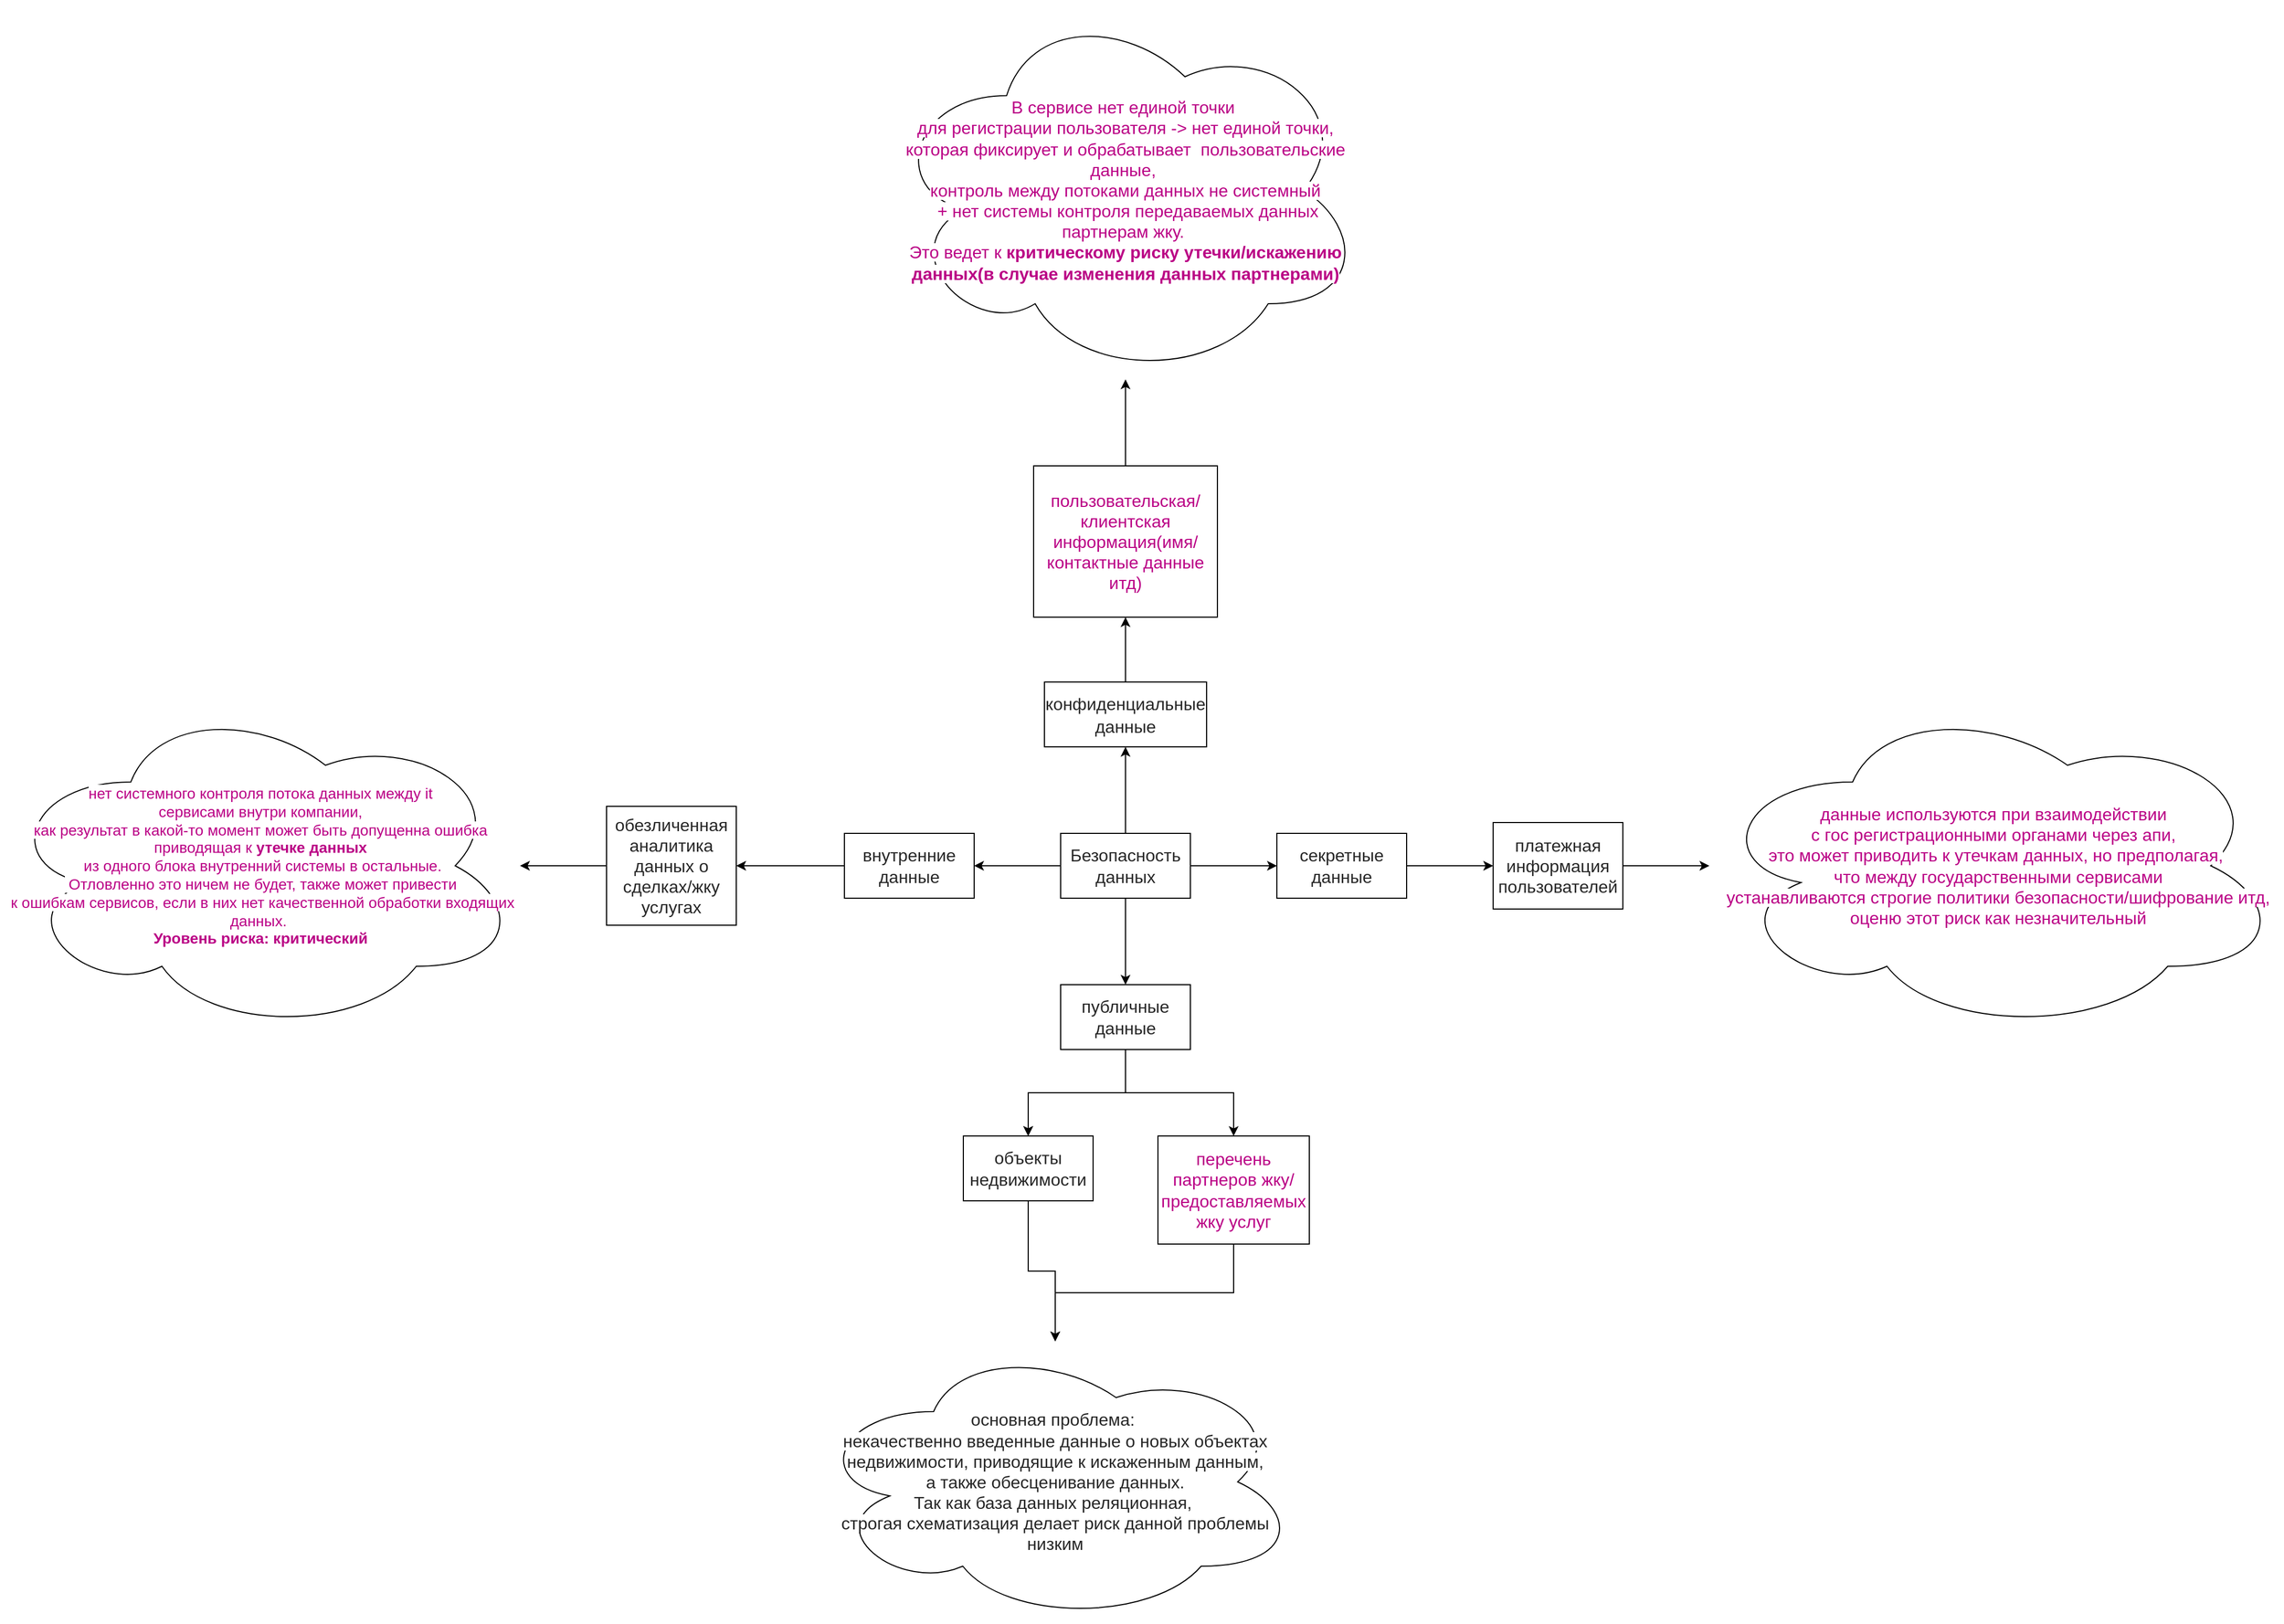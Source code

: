 <mxfile version="27.1.5">
  <diagram name="Страница — 1" id="r3x8Q5eOp7jP67QgiU96">
    <mxGraphModel dx="4536" dy="3672" grid="1" gridSize="10" guides="1" tooltips="1" connect="1" arrows="1" fold="1" page="1" pageScale="1" pageWidth="827" pageHeight="1169" math="0" shadow="0">
      <root>
        <mxCell id="0" />
        <mxCell id="1" parent="0" />
        <mxCell id="grHMZDMgPBOYTe_dRCuI-3" value="" style="edgeStyle=orthogonalEdgeStyle;rounded=0;orthogonalLoop=1;jettySize=auto;html=1;" edge="1" parent="1" source="grHMZDMgPBOYTe_dRCuI-1" target="grHMZDMgPBOYTe_dRCuI-2">
          <mxGeometry relative="1" as="geometry" />
        </mxCell>
        <mxCell id="grHMZDMgPBOYTe_dRCuI-5" value="" style="edgeStyle=orthogonalEdgeStyle;rounded=0;orthogonalLoop=1;jettySize=auto;html=1;" edge="1" parent="1" source="grHMZDMgPBOYTe_dRCuI-1" target="grHMZDMgPBOYTe_dRCuI-4">
          <mxGeometry relative="1" as="geometry" />
        </mxCell>
        <mxCell id="grHMZDMgPBOYTe_dRCuI-7" value="" style="edgeStyle=orthogonalEdgeStyle;rounded=0;orthogonalLoop=1;jettySize=auto;html=1;" edge="1" parent="1" source="grHMZDMgPBOYTe_dRCuI-1" target="grHMZDMgPBOYTe_dRCuI-6">
          <mxGeometry relative="1" as="geometry" />
        </mxCell>
        <mxCell id="grHMZDMgPBOYTe_dRCuI-9" value="" style="edgeStyle=orthogonalEdgeStyle;rounded=0;orthogonalLoop=1;jettySize=auto;html=1;" edge="1" parent="1" source="grHMZDMgPBOYTe_dRCuI-1" target="grHMZDMgPBOYTe_dRCuI-8">
          <mxGeometry relative="1" as="geometry" />
        </mxCell>
        <mxCell id="grHMZDMgPBOYTe_dRCuI-1" value="&lt;span style=&quot;caret-color: rgba(0, 0, 0, 0.85); color: rgba(0, 0, 0, 0.85); font-family: &amp;quot;YS Text&amp;quot;, sans-serif; text-align: start; white-space-collapse: preserve; background-color: rgb(255, 255, 255);&quot;&gt;&lt;font style=&quot;font-size: 16px;&quot;&gt;Безопасность данных&lt;/font&gt;&lt;/span&gt;" style="rounded=0;whiteSpace=wrap;html=1;" vertex="1" parent="1">
          <mxGeometry x="350" y="420" width="120" height="60" as="geometry" />
        </mxCell>
        <mxCell id="grHMZDMgPBOYTe_dRCuI-22" value="" style="edgeStyle=orthogonalEdgeStyle;rounded=0;orthogonalLoop=1;jettySize=auto;html=1;" edge="1" parent="1" source="grHMZDMgPBOYTe_dRCuI-2" target="grHMZDMgPBOYTe_dRCuI-21">
          <mxGeometry relative="1" as="geometry" />
        </mxCell>
        <mxCell id="grHMZDMgPBOYTe_dRCuI-2" value="&lt;span style=&quot;caret-color: rgba(0, 0, 0, 0.85); color: rgba(0, 0, 0, 0.85); font-family: &amp;quot;YS Text&amp;quot;, sans-serif; white-space-collapse: preserve-breaks; background-color: rgb(255, 255, 255);&quot;&gt;&lt;font style=&quot;font-size: 16px;&quot;&gt;конфиденциальные&lt;/font&gt;&lt;/span&gt;&lt;span style=&quot;caret-color: rgba(0, 0, 0, 0.85); color: rgba(0, 0, 0, 0.85); font-family: &amp;quot;YS Text&amp;quot;, sans-serif; font-size: 18px; white-space-collapse: preserve-breaks; background-color: rgb(255, 255, 255);&quot;&gt; &lt;/span&gt;&lt;span style=&quot;caret-color: rgba(0, 0, 0, 0.85); color: rgba(0, 0, 0, 0.85); font-family: &amp;quot;YS Text&amp;quot;, sans-serif; white-space-collapse: preserve-breaks; background-color: rgb(255, 255, 255);&quot;&gt;&lt;font style=&quot;font-size: 16px;&quot;&gt;данные&lt;/font&gt;&lt;/span&gt;" style="whiteSpace=wrap;html=1;rounded=0;align=center;" vertex="1" parent="1">
          <mxGeometry x="335" y="280" width="150" height="60" as="geometry" />
        </mxCell>
        <mxCell id="grHMZDMgPBOYTe_dRCuI-26" value="" style="edgeStyle=orthogonalEdgeStyle;rounded=0;orthogonalLoop=1;jettySize=auto;html=1;" edge="1" parent="1" source="grHMZDMgPBOYTe_dRCuI-4" target="grHMZDMgPBOYTe_dRCuI-25">
          <mxGeometry relative="1" as="geometry" />
        </mxCell>
        <mxCell id="grHMZDMgPBOYTe_dRCuI-4" value="&lt;span style=&quot;caret-color: rgba(0, 0, 0, 0.85); color: rgba(0, 0, 0, 0.85); font-family: &amp;quot;YS Text&amp;quot;, sans-serif; text-align: left; white-space-collapse: preserve-breaks; background-color: rgb(255, 255, 255);&quot;&gt;&lt;font style=&quot;font-size: 16px;&quot;&gt;секретные данные&lt;/font&gt;&lt;/span&gt;" style="whiteSpace=wrap;html=1;rounded=0;" vertex="1" parent="1">
          <mxGeometry x="550" y="420" width="120" height="60" as="geometry" />
        </mxCell>
        <mxCell id="grHMZDMgPBOYTe_dRCuI-11" value="" style="edgeStyle=orthogonalEdgeStyle;rounded=0;orthogonalLoop=1;jettySize=auto;html=1;" edge="1" parent="1" source="grHMZDMgPBOYTe_dRCuI-6" target="grHMZDMgPBOYTe_dRCuI-10">
          <mxGeometry relative="1" as="geometry" />
        </mxCell>
        <mxCell id="grHMZDMgPBOYTe_dRCuI-12" value="" style="edgeStyle=orthogonalEdgeStyle;rounded=0;orthogonalLoop=1;jettySize=auto;html=1;" edge="1" parent="1" source="grHMZDMgPBOYTe_dRCuI-6" target="grHMZDMgPBOYTe_dRCuI-10">
          <mxGeometry relative="1" as="geometry" />
        </mxCell>
        <mxCell id="grHMZDMgPBOYTe_dRCuI-16" style="edgeStyle=orthogonalEdgeStyle;rounded=0;orthogonalLoop=1;jettySize=auto;html=1;entryX=0.5;entryY=0;entryDx=0;entryDy=0;" edge="1" parent="1" source="grHMZDMgPBOYTe_dRCuI-6" target="grHMZDMgPBOYTe_dRCuI-15">
          <mxGeometry relative="1" as="geometry" />
        </mxCell>
        <mxCell id="grHMZDMgPBOYTe_dRCuI-6" value="&lt;span style=&quot;caret-color: rgba(0, 0, 0, 0.85); color: rgba(0, 0, 0, 0.85); font-family: &amp;quot;YS Text&amp;quot;, sans-serif; text-align: left; white-space-collapse: preserve-breaks; background-color: rgb(255, 255, 255);&quot;&gt;&lt;font style=&quot;font-size: 16px;&quot;&gt;публичные данные&lt;/font&gt;&lt;/span&gt;" style="whiteSpace=wrap;html=1;rounded=0;" vertex="1" parent="1">
          <mxGeometry x="350" y="560" width="120" height="60" as="geometry" />
        </mxCell>
        <mxCell id="grHMZDMgPBOYTe_dRCuI-18" value="" style="edgeStyle=orthogonalEdgeStyle;rounded=0;orthogonalLoop=1;jettySize=auto;html=1;" edge="1" parent="1" source="grHMZDMgPBOYTe_dRCuI-8" target="grHMZDMgPBOYTe_dRCuI-17">
          <mxGeometry relative="1" as="geometry" />
        </mxCell>
        <mxCell id="grHMZDMgPBOYTe_dRCuI-8" value="&lt;span style=&quot;caret-color: rgba(0, 0, 0, 0.85); color: rgba(0, 0, 0, 0.85); font-family: &amp;quot;YS Text&amp;quot;, sans-serif; text-align: left; white-space-collapse: preserve-breaks; background-color: rgb(255, 255, 255);&quot;&gt;&lt;font style=&quot;font-size: 16px;&quot;&gt;внутренние данные&lt;/font&gt;&lt;/span&gt;" style="whiteSpace=wrap;html=1;rounded=0;" vertex="1" parent="1">
          <mxGeometry x="150" y="420" width="120" height="60" as="geometry" />
        </mxCell>
        <mxCell id="grHMZDMgPBOYTe_dRCuI-31" style="edgeStyle=orthogonalEdgeStyle;rounded=0;orthogonalLoop=1;jettySize=auto;html=1;" edge="1" parent="1" source="grHMZDMgPBOYTe_dRCuI-10" target="grHMZDMgPBOYTe_dRCuI-29">
          <mxGeometry relative="1" as="geometry" />
        </mxCell>
        <mxCell id="grHMZDMgPBOYTe_dRCuI-10" value="&lt;span style=&quot;color: rgba(0, 0, 0, 0.85); font-family: &amp;quot;YS Text&amp;quot;, sans-serif; font-size: 16px; text-align: left; caret-color: rgba(0, 0, 0, 0.85); white-space-collapse: preserve-breaks; background-color: rgb(255, 255, 255);&quot;&gt;объекты недвижимости&lt;/span&gt;" style="whiteSpace=wrap;html=1;rounded=0;" vertex="1" parent="1">
          <mxGeometry x="260" y="700" width="120" height="60" as="geometry" />
        </mxCell>
        <mxCell id="grHMZDMgPBOYTe_dRCuI-30" value="" style="edgeStyle=orthogonalEdgeStyle;rounded=0;orthogonalLoop=1;jettySize=auto;html=1;" edge="1" parent="1" source="grHMZDMgPBOYTe_dRCuI-15" target="grHMZDMgPBOYTe_dRCuI-29">
          <mxGeometry relative="1" as="geometry" />
        </mxCell>
        <mxCell id="grHMZDMgPBOYTe_dRCuI-15" value="&lt;div style=&quot;&quot;&gt;&lt;font face=&quot;YS Text, sans-serif&quot; color=&quot;rgba(0, 0, 0, 0.85)&quot;&gt;&lt;span style=&quot;font-size: 16px; caret-color: rgba(0, 0, 0, 0.85); white-space-collapse: preserve-breaks; background-color: rgb(255, 255, 255);&quot;&gt;перечень партнеров жку/предоставляемых жку услуг&lt;/span&gt;&lt;/font&gt;&lt;/div&gt;" style="rounded=0;whiteSpace=wrap;html=1;align=center;" vertex="1" parent="1">
          <mxGeometry x="440" y="700" width="140" height="100" as="geometry" />
        </mxCell>
        <mxCell id="grHMZDMgPBOYTe_dRCuI-28" value="" style="edgeStyle=orthogonalEdgeStyle;rounded=0;orthogonalLoop=1;jettySize=auto;html=1;" edge="1" parent="1" source="grHMZDMgPBOYTe_dRCuI-17" target="grHMZDMgPBOYTe_dRCuI-27">
          <mxGeometry relative="1" as="geometry" />
        </mxCell>
        <mxCell id="grHMZDMgPBOYTe_dRCuI-17" value="&lt;span style=&quot;color: rgba(0, 0, 0, 0.85); font-family: &amp;quot;YS Text&amp;quot;, sans-serif; font-size: 16px; text-align: left; caret-color: rgba(0, 0, 0, 0.85); white-space-collapse: preserve-breaks; background-color: rgb(255, 255, 255);&quot;&gt;обезличенная аналитика данных о сделках/жку услугах&lt;/span&gt;" style="whiteSpace=wrap;html=1;rounded=0;" vertex="1" parent="1">
          <mxGeometry x="-70" y="395" width="120" height="110" as="geometry" />
        </mxCell>
        <mxCell id="grHMZDMgPBOYTe_dRCuI-33" value="" style="edgeStyle=orthogonalEdgeStyle;rounded=0;orthogonalLoop=1;jettySize=auto;html=1;" edge="1" parent="1" source="grHMZDMgPBOYTe_dRCuI-21" target="grHMZDMgPBOYTe_dRCuI-32">
          <mxGeometry relative="1" as="geometry" />
        </mxCell>
        <mxCell id="grHMZDMgPBOYTe_dRCuI-21" value="&lt;div style=&quot;&quot;&gt;&lt;font face=&quot;YS Text, sans-serif&quot; color=&quot;rgba(0, 0, 0, 0.85)&quot;&gt;&lt;span style=&quot;font-size: 16px; caret-color: rgba(0, 0, 0, 0.85); white-space-collapse: preserve-breaks; background-color: rgb(255, 255, 255);&quot;&gt;пользовательская/клиентская информация(имя/контактные данные итд)&lt;/span&gt;&lt;/font&gt;&lt;/div&gt;" style="whiteSpace=wrap;html=1;rounded=0;align=center;" vertex="1" parent="1">
          <mxGeometry x="325" y="80" width="170" height="140" as="geometry" />
        </mxCell>
        <mxCell id="grHMZDMgPBOYTe_dRCuI-35" value="" style="edgeStyle=orthogonalEdgeStyle;rounded=0;orthogonalLoop=1;jettySize=auto;html=1;" edge="1" parent="1" source="grHMZDMgPBOYTe_dRCuI-25" target="grHMZDMgPBOYTe_dRCuI-34">
          <mxGeometry relative="1" as="geometry" />
        </mxCell>
        <mxCell id="grHMZDMgPBOYTe_dRCuI-25" value="&lt;span style=&quot;color: rgba(0, 0, 0, 0.85); font-family: &amp;quot;YS Text&amp;quot;, sans-serif; font-size: 16px; text-align: left; caret-color: rgba(0, 0, 0, 0.85); white-space-collapse: preserve-breaks; background-color: rgb(255, 255, 255);&quot;&gt;платежная информация пользователей&lt;/span&gt;" style="whiteSpace=wrap;html=1;rounded=0;" vertex="1" parent="1">
          <mxGeometry x="750" y="410" width="120" height="80" as="geometry" />
        </mxCell>
        <mxCell id="grHMZDMgPBOYTe_dRCuI-27" value="&lt;div style=&quot;&quot;&gt;&lt;font style=&quot;font-size: 14px;&quot; face=&quot;YS Text, sans-serif&quot; color=&quot;rgba(0, 0, 0, 0.85)&quot;&gt;&lt;span style=&quot;caret-color: rgba(0, 0, 0, 0.85); white-space-collapse: preserve-breaks; background-color: rgb(255, 255, 255);&quot;&gt;нет системного контроля потока данных между it&lt;/span&gt;&lt;/font&gt;&lt;/div&gt;&lt;div style=&quot;&quot;&gt;&lt;font style=&quot;font-size: 14px;&quot; face=&quot;YS Text, sans-serif&quot; color=&quot;rgba(0, 0, 0, 0.85)&quot;&gt;&lt;span style=&quot;caret-color: rgba(0, 0, 0, 0.85); white-space-collapse: preserve-breaks; background-color: rgb(255, 255, 255);&quot;&gt;&amp;nbsp;сервисами внутри компании,&amp;nbsp;&lt;/span&gt;&lt;/font&gt;&lt;/div&gt;&lt;div style=&quot;&quot;&gt;&lt;font style=&quot;font-size: 14px;&quot; face=&quot;YS Text, sans-serif&quot; color=&quot;rgba(0, 0, 0, 0.85)&quot;&gt;&lt;span style=&quot;caret-color: rgba(0, 0, 0, 0.85); white-space-collapse: preserve-breaks; background-color: rgb(255, 255, 255);&quot;&gt;как результат в какой-то момент может быть допущенна ошибка приводящая к &lt;b&gt;утечке данных&lt;/b&gt;&lt;/span&gt;&lt;/font&gt;&lt;/div&gt;&lt;div style=&quot;&quot;&gt;&lt;font style=&quot;font-size: 14px;&quot; face=&quot;YS Text, sans-serif&quot; color=&quot;rgba(0, 0, 0, 0.85)&quot;&gt;&lt;span style=&quot;caret-color: rgba(0, 0, 0, 0.85); white-space-collapse: preserve-breaks; background-color: rgb(255, 255, 255);&quot;&gt;&amp;nbsp;из одного блока внутренний системы в остальные.&lt;/span&gt;&lt;/font&gt;&lt;/div&gt;&lt;div style=&quot;&quot;&gt;&lt;font style=&quot;font-size: 14px;&quot; face=&quot;YS Text, sans-serif&quot; color=&quot;rgba(0, 0, 0, 0.85)&quot;&gt;&lt;span style=&quot;caret-color: rgba(0, 0, 0, 0.85); white-space-collapse: preserve-breaks; background-color: rgb(255, 255, 255);&quot;&gt;&amp;nbsp;Отловленно это ничем не будет, также может привести&lt;/span&gt;&lt;/font&gt;&lt;/div&gt;&lt;div style=&quot;&quot;&gt;&lt;font style=&quot;font-size: 14px;&quot; face=&quot;YS Text, sans-serif&quot; color=&quot;rgba(0, 0, 0, 0.85)&quot;&gt;&lt;span style=&quot;caret-color: rgba(0, 0, 0, 0.85); white-space-collapse: preserve-breaks; background-color: rgb(255, 255, 255);&quot;&gt;&amp;nbsp;к ошибкам сервисов, если в них нет качественной обработки входящих данных.&amp;nbsp;&lt;/span&gt;&lt;/font&gt;&lt;/div&gt;&lt;div style=&quot;&quot;&gt;&lt;font style=&quot;font-size: 14px;&quot; face=&quot;YS Text, sans-serif&quot; color=&quot;rgba(0, 0, 0, 0.85)&quot;&gt;&lt;span style=&quot;caret-color: rgba(0, 0, 0, 0.85); white-space-collapse: preserve-breaks; background-color: rgb(255, 255, 255);&quot;&gt;&lt;b&gt;Уровень риска: критический&lt;/b&gt;&lt;/span&gt;&lt;/font&gt;&lt;/div&gt;" style="ellipse;shape=cloud;whiteSpace=wrap;html=1;rounded=0;align=center;" vertex="1" parent="1">
          <mxGeometry x="-630" y="295" width="480" height="310" as="geometry" />
        </mxCell>
        <mxCell id="grHMZDMgPBOYTe_dRCuI-29" value="&lt;span style=&quot;color: rgba(0, 0, 0, 0.85); font-family: &amp;quot;YS Text&amp;quot;, sans-serif; font-size: 16px; caret-color: rgba(0, 0, 0, 0.85); white-space-collapse: preserve-breaks; background-color: rgb(255, 255, 255);&quot;&gt;основная проблема:&amp;nbsp;&lt;/span&gt;&lt;div&gt;&lt;span style=&quot;color: rgba(0, 0, 0, 0.85); font-family: &amp;quot;YS Text&amp;quot;, sans-serif; font-size: 16px; caret-color: rgba(0, 0, 0, 0.85); white-space-collapse: preserve-breaks; background-color: rgb(255, 255, 255);&quot;&gt;некачественно введенные данные о новых объектах недвижимости, приводящие к искаженным данным,&lt;/span&gt;&lt;/div&gt;&lt;div&gt;&lt;span style=&quot;color: rgba(0, 0, 0, 0.85); font-family: &amp;quot;YS Text&amp;quot;, sans-serif; font-size: 16px; caret-color: rgba(0, 0, 0, 0.85); white-space-collapse: preserve-breaks; background-color: rgb(255, 255, 255);&quot;&gt;&amp;nbsp;а также обесценивание данных.&amp;nbsp;&lt;/span&gt;&lt;/div&gt;&lt;div&gt;&lt;span style=&quot;color: rgba(0, 0, 0, 0.85); font-family: &amp;quot;YS Text&amp;quot;, sans-serif; font-size: 16px; caret-color: rgba(0, 0, 0, 0.85); white-space-collapse: preserve-breaks; background-color: rgb(255, 255, 255);&quot;&gt;Так как база данных реляционная,&amp;nbsp;&lt;/span&gt;&lt;/div&gt;&lt;div&gt;&lt;span style=&quot;color: rgba(0, 0, 0, 0.85); font-family: &amp;quot;YS Text&amp;quot;, sans-serif; font-size: 16px; caret-color: rgba(0, 0, 0, 0.85); white-space-collapse: preserve-breaks; background-color: rgb(255, 255, 255);&quot;&gt;строгая схематизация делает риск данной проблемы низким&lt;/span&gt;&lt;/div&gt;" style="ellipse;shape=cloud;whiteSpace=wrap;html=1;rounded=0;align=center;" vertex="1" parent="1">
          <mxGeometry x="120" y="890" width="450" height="260" as="geometry" />
        </mxCell>
        <mxCell id="grHMZDMgPBOYTe_dRCuI-32" value="&lt;div style=&quot;&quot;&gt;&lt;font face=&quot;YS Text, sans-serif&quot; color=&quot;rgba(0, 0, 0, 0.85)&quot;&gt;&lt;span style=&quot;font-size: 16px; caret-color: rgba(0, 0, 0, 0.85); white-space-collapse: preserve-breaks; background-color: rgb(255, 255, 255);&quot;&gt;В сервисе нет единой точки&amp;nbsp;&lt;/span&gt;&lt;/font&gt;&lt;/div&gt;&lt;div style=&quot;&quot;&gt;&lt;font face=&quot;YS Text, sans-serif&quot; color=&quot;rgba(0, 0, 0, 0.85)&quot;&gt;&lt;span style=&quot;font-size: 16px; caret-color: rgba(0, 0, 0, 0.85); white-space-collapse: preserve-breaks; background-color: rgb(255, 255, 255);&quot;&gt;для регистрации пользователя -&amp;gt; нет единой точки, которая фиксирует и обрабатывает&amp;nbsp; пользовательские данные,&amp;nbsp;&lt;/span&gt;&lt;/font&gt;&lt;/div&gt;&lt;div style=&quot;&quot;&gt;&lt;font face=&quot;YS Text, sans-serif&quot; color=&quot;rgba(0, 0, 0, 0.85)&quot;&gt;&lt;span style=&quot;font-size: 16px; caret-color: rgba(0, 0, 0, 0.85); white-space-collapse: preserve-breaks; background-color: rgb(255, 255, 255);&quot;&gt;контроль между потоками данных не системный&lt;/span&gt;&lt;/font&gt;&lt;/div&gt;&lt;div style=&quot;&quot;&gt;&lt;font face=&quot;YS Text, sans-serif&quot; color=&quot;rgba(0, 0, 0, 0.85)&quot;&gt;&lt;span style=&quot;font-size: 16px; caret-color: rgba(0, 0, 0, 0.85); white-space-collapse: preserve-breaks; background-color: rgb(255, 255, 255);&quot;&gt;&amp;nbsp;+ нет системы контроля передаваемых данных партнерам жку.&amp;nbsp;&lt;/span&gt;&lt;/font&gt;&lt;/div&gt;&lt;div style=&quot;&quot;&gt;&lt;font face=&quot;YS Text, sans-serif&quot; color=&quot;rgba(0, 0, 0, 0.85)&quot;&gt;&lt;span style=&quot;font-size: 16px; caret-color: rgba(0, 0, 0, 0.85); white-space-collapse: preserve-breaks; background-color: rgb(255, 255, 255);&quot;&gt;Это ведет к &lt;b&gt;критическому риску утечки/искажению данных(в случае изменения данных партнерами)&lt;/b&gt;&lt;/span&gt;&lt;/font&gt;&lt;/div&gt;" style="ellipse;shape=cloud;whiteSpace=wrap;html=1;rounded=0;align=center;" vertex="1" parent="1">
          <mxGeometry x="190" y="-350" width="440" height="350" as="geometry" />
        </mxCell>
        <mxCell id="grHMZDMgPBOYTe_dRCuI-34" value="&lt;div style=&quot;&quot;&gt;&lt;font face=&quot;YS Text, sans-serif&quot; color=&quot;rgba(0, 0, 0, 0.85)&quot;&gt;&lt;span style=&quot;font-size: 16px; caret-color: rgba(0, 0, 0, 0.85); white-space-collapse: preserve-breaks; background-color: rgb(255, 255, 255);&quot;&gt;данные используются при взаимодействии&amp;nbsp;&lt;/span&gt;&lt;/font&gt;&lt;/div&gt;&lt;div style=&quot;&quot;&gt;&lt;font face=&quot;YS Text, sans-serif&quot; color=&quot;rgba(0, 0, 0, 0.85)&quot;&gt;&lt;span style=&quot;font-size: 16px; caret-color: rgba(0, 0, 0, 0.85); white-space-collapse: preserve-breaks; background-color: rgb(255, 255, 255);&quot;&gt;с гос регистрационными органами через апи,&amp;nbsp;&lt;/span&gt;&lt;/font&gt;&lt;/div&gt;&lt;div style=&quot;&quot;&gt;&lt;font face=&quot;YS Text, sans-serif&quot; color=&quot;rgba(0, 0, 0, 0.85)&quot;&gt;&lt;span style=&quot;font-size: 16px; caret-color: rgba(0, 0, 0, 0.85); white-space-collapse: preserve-breaks; background-color: rgb(255, 255, 255);&quot;&gt;это может приводить к утечкам данных, но предполагая,&lt;/span&gt;&lt;/font&gt;&lt;/div&gt;&lt;div style=&quot;&quot;&gt;&lt;font face=&quot;YS Text, sans-serif&quot; color=&quot;rgba(0, 0, 0, 0.85)&quot;&gt;&lt;span style=&quot;font-size: 16px; caret-color: rgba(0, 0, 0, 0.85); white-space-collapse: preserve-breaks; background-color: rgb(255, 255, 255);&quot;&gt;&amp;nbsp;что между государственными сервисами&lt;/span&gt;&lt;/font&gt;&lt;/div&gt;&lt;div style=&quot;&quot;&gt;&lt;font face=&quot;YS Text, sans-serif&quot; color=&quot;rgba(0, 0, 0, 0.85)&quot;&gt;&lt;span style=&quot;font-size: 16px; caret-color: rgba(0, 0, 0, 0.85); white-space-collapse: preserve-breaks; background-color: rgb(255, 255, 255);&quot;&gt;&amp;nbsp;устанавливаются строгие политики безопасности/шифрование итд,&lt;/span&gt;&lt;/font&gt;&lt;/div&gt;&lt;div style=&quot;&quot;&gt;&lt;font face=&quot;YS Text, sans-serif&quot; color=&quot;rgba(0, 0, 0, 0.85)&quot;&gt;&lt;span style=&quot;font-size: 16px; caret-color: rgba(0, 0, 0, 0.85); white-space-collapse: preserve-breaks; background-color: rgb(255, 255, 255);&quot;&gt;&amp;nbsp;оценю этот риск как незначительный&lt;/span&gt;&lt;/font&gt;&lt;/div&gt;" style="ellipse;shape=cloud;whiteSpace=wrap;html=1;rounded=0;align=center;" vertex="1" parent="1">
          <mxGeometry x="950" y="295" width="530" height="310" as="geometry" />
        </mxCell>
      </root>
    </mxGraphModel>
  </diagram>
</mxfile>
